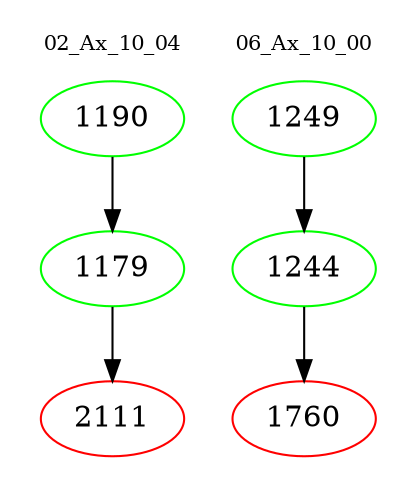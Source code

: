 digraph{
subgraph cluster_0 {
color = white
label = "02_Ax_10_04";
fontsize=10;
T0_1190 [label="1190", color="green"]
T0_1190 -> T0_1179 [color="black"]
T0_1179 [label="1179", color="green"]
T0_1179 -> T0_2111 [color="black"]
T0_2111 [label="2111", color="red"]
}
subgraph cluster_1 {
color = white
label = "06_Ax_10_00";
fontsize=10;
T1_1249 [label="1249", color="green"]
T1_1249 -> T1_1244 [color="black"]
T1_1244 [label="1244", color="green"]
T1_1244 -> T1_1760 [color="black"]
T1_1760 [label="1760", color="red"]
}
}
